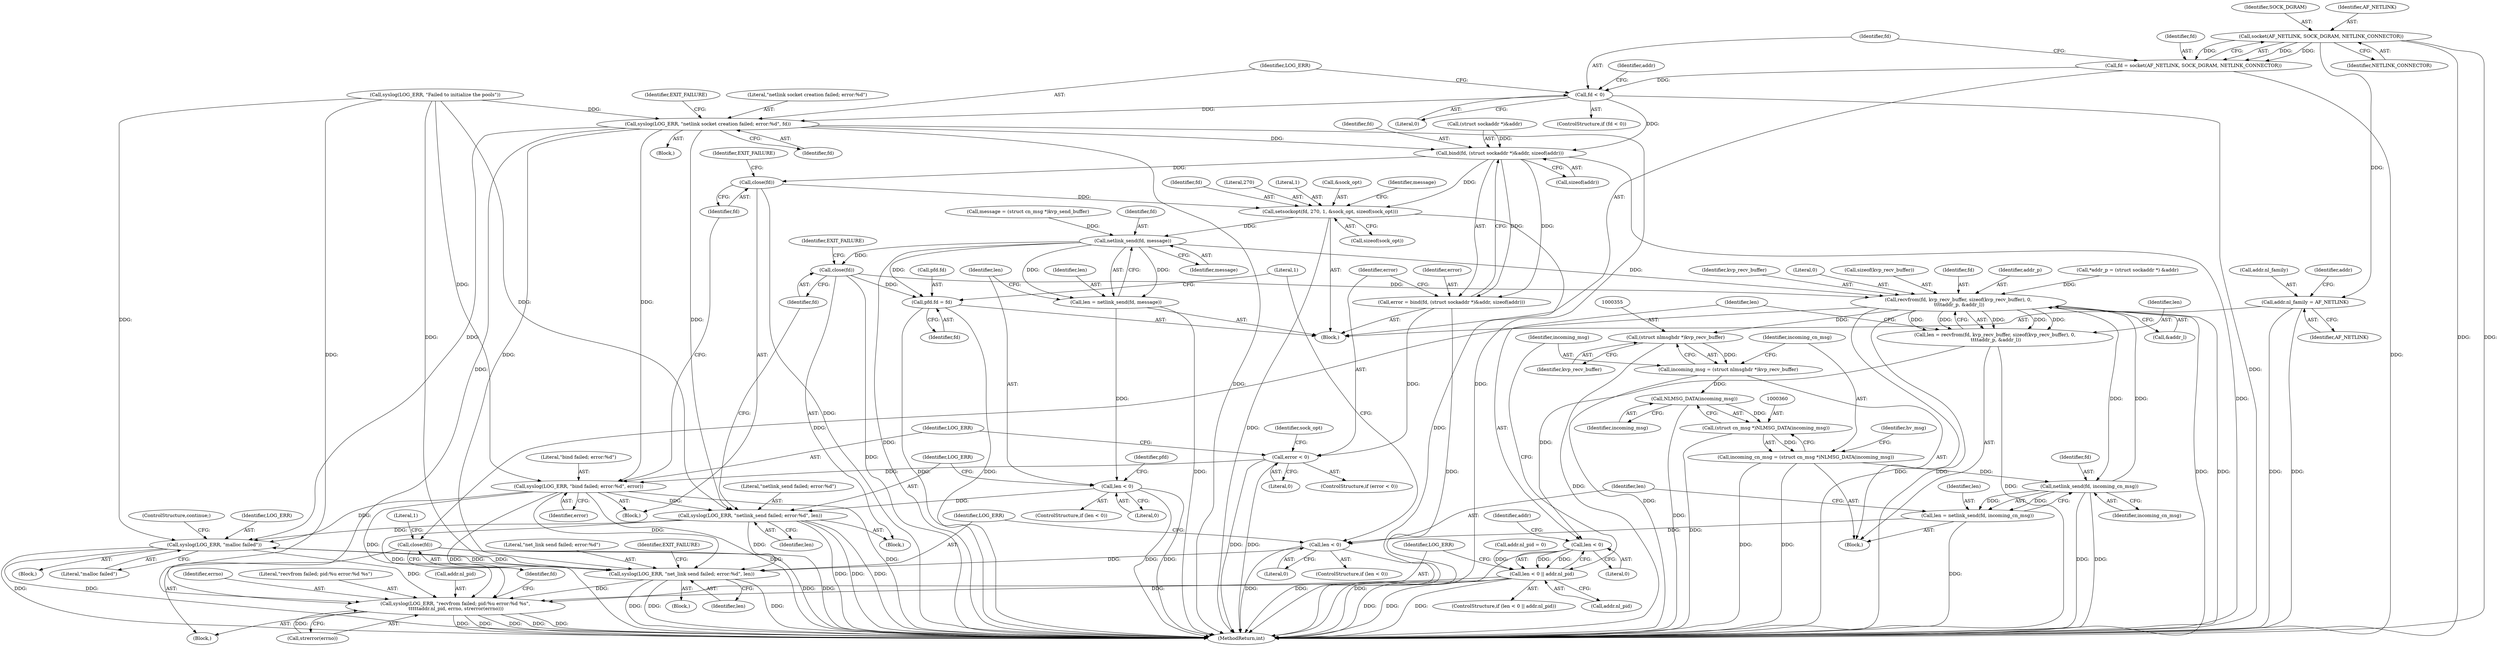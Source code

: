 digraph "0_linux_95a69adab9acfc3981c504737a2b6578e4d846ef@API" {
"1000149" [label="(Call,socket(AF_NETLINK, SOCK_DGRAM, NETLINK_CONNECTOR))"];
"1000147" [label="(Call,fd = socket(AF_NETLINK, SOCK_DGRAM, NETLINK_CONNECTOR))"];
"1000154" [label="(Call,fd < 0)"];
"1000158" [label="(Call,syslog(LOG_ERR, \"netlink socket creation failed; error:%d\", fd))"];
"1000186" [label="(Call,bind(fd, (struct sockaddr *)&addr, sizeof(addr)))"];
"1000184" [label="(Call,error = bind(fd, (struct sockaddr *)&addr, sizeof(addr)))"];
"1000195" [label="(Call,error < 0)"];
"1000199" [label="(Call,syslog(LOG_ERR, \"bind failed; error:%d\", error))"];
"1000274" [label="(Call,syslog(LOG_ERR, \"netlink_send failed; error:%d\", len))"];
"1000338" [label="(Call,syslog(LOG_ERR, \"recvfrom failed; pid:%u error:%d %s\",\n \t\t\t\t\taddr.nl_pid, errno, strerror(errno)))"];
"1000429" [label="(Call,syslog(LOG_ERR, \"malloc failed\"))"];
"1000862" [label="(Call,syslog(LOG_ERR, \"net_link send failed; error:%d\", len))"];
"1000203" [label="(Call,close(fd))"];
"1000212" [label="(Call,setsockopt(fd, 270, 1, &sock_opt, sizeof(sock_opt)))"];
"1000266" [label="(Call,netlink_send(fd, message))"];
"1000264" [label="(Call,len = netlink_send(fd, message))"];
"1000270" [label="(Call,len < 0)"];
"1000278" [label="(Call,close(fd))"];
"1000282" [label="(Call,pfd.fd = fd)"];
"1000320" [label="(Call,recvfrom(fd, kvp_recv_buffer, sizeof(kvp_recv_buffer), 0,\n \t\t\t\taddr_p, &addr_l))"];
"1000318" [label="(Call,len = recvfrom(fd, kvp_recv_buffer, sizeof(kvp_recv_buffer), 0,\n \t\t\t\taddr_p, &addr_l))"];
"1000331" [label="(Call,len < 0)"];
"1000330" [label="(Call,len < 0 || addr.nl_pid)"];
"1000347" [label="(Call,close(fd))"];
"1000354" [label="(Call,(struct nlmsghdr *)kvp_recv_buffer)"];
"1000352" [label="(Call,incoming_msg = (struct nlmsghdr *)kvp_recv_buffer)"];
"1000361" [label="(Call,NLMSG_DATA(incoming_msg))"];
"1000359" [label="(Call,(struct cn_msg *)NLMSG_DATA(incoming_msg))"];
"1000357" [label="(Call,incoming_cn_msg = (struct cn_msg *)NLMSG_DATA(incoming_msg))"];
"1000854" [label="(Call,netlink_send(fd, incoming_cn_msg))"];
"1000852" [label="(Call,len = netlink_send(fd, incoming_cn_msg))"];
"1000858" [label="(Call,len < 0)"];
"1000164" [label="(Call,addr.nl_family = AF_NETLINK)"];
"1000353" [label="(Identifier,incoming_msg)"];
"1000195" [label="(Call,error < 0)"];
"1000202" [label="(Identifier,error)"];
"1000267" [label="(Identifier,fd)"];
"1000200" [label="(Identifier,LOG_ERR)"];
"1000164" [label="(Call,addr.nl_family = AF_NETLINK)"];
"1000278" [label="(Call,close(fd))"];
"1000166" [label="(Identifier,addr)"];
"1000354" [label="(Call,(struct nlmsghdr *)kvp_recv_buffer)"];
"1000187" [label="(Identifier,fd)"];
"1000432" [label="(ControlStructure,continue;)"];
"1000281" [label="(Identifier,EXIT_FAILURE)"];
"1000214" [label="(Literal,270)"];
"1000868" [label="(MethodReturn,int)"];
"1000270" [label="(Call,len < 0)"];
"1000220" [label="(Call,message = (struct cn_msg *)kvp_send_buffer)"];
"1000265" [label="(Identifier,len)"];
"1000155" [label="(Identifier,fd)"];
"1000203" [label="(Call,close(fd))"];
"1000861" [label="(Block,)"];
"1000867" [label="(Identifier,EXIT_FAILURE)"];
"1000335" [label="(Identifier,addr)"];
"1000322" [label="(Identifier,kvp_recv_buffer)"];
"1000279" [label="(Identifier,fd)"];
"1000339" [label="(Identifier,LOG_ERR)"];
"1000318" [label="(Call,len = recvfrom(fd, kvp_recv_buffer, sizeof(kvp_recv_buffer), 0,\n \t\t\t\taddr_p, &addr_l))"];
"1000268" [label="(Identifier,message)"];
"1000864" [label="(Literal,\"net_link send failed; error:%d\")"];
"1000341" [label="(Call,addr.nl_pid)"];
"1000852" [label="(Call,len = netlink_send(fd, incoming_cn_msg))"];
"1000198" [label="(Block,)"];
"1000160" [label="(Literal,\"netlink socket creation failed; error:%d\")"];
"1000186" [label="(Call,bind(fd, (struct sockaddr *)&addr, sizeof(addr)))"];
"1000197" [label="(Literal,0)"];
"1000337" [label="(Block,)"];
"1000152" [label="(Identifier,NETLINK_CONNECTOR)"];
"1000325" [label="(Literal,0)"];
"1000272" [label="(Literal,0)"];
"1000156" [label="(Literal,0)"];
"1000334" [label="(Call,addr.nl_pid)"];
"1000212" [label="(Call,setsockopt(fd, 270, 1, &sock_opt, sizeof(sock_opt)))"];
"1000165" [label="(Call,addr.nl_family)"];
"1000192" [label="(Call,sizeof(addr))"];
"1000218" [label="(Call,sizeof(sock_opt))"];
"1000330" [label="(Call,len < 0 || addr.nl_pid)"];
"1000194" [label="(ControlStructure,if (error < 0))"];
"1000430" [label="(Identifier,LOG_ERR)"];
"1000215" [label="(Literal,1)"];
"1000289" [label="(Block,)"];
"1000159" [label="(Identifier,LOG_ERR)"];
"1000283" [label="(Call,pfd.fd)"];
"1000345" [label="(Call,strerror(errno))"];
"1000344" [label="(Identifier,errno)"];
"1000347" [label="(Call,close(fd))"];
"1000151" [label="(Identifier,SOCK_DGRAM)"];
"1000288" [label="(Literal,1)"];
"1000320" [label="(Call,recvfrom(fd, kvp_recv_buffer, sizeof(kvp_recv_buffer), 0,\n \t\t\t\taddr_p, &addr_l))"];
"1000274" [label="(Call,syslog(LOG_ERR, \"netlink_send failed; error:%d\", len))"];
"1000277" [label="(Identifier,len)"];
"1000157" [label="(Block,)"];
"1000856" [label="(Identifier,incoming_cn_msg)"];
"1000171" [label="(Identifier,addr)"];
"1000150" [label="(Identifier,AF_NETLINK)"];
"1000276" [label="(Literal,\"netlink_send failed; error:%d\")"];
"1000429" [label="(Call,syslog(LOG_ERR, \"malloc failed\"))"];
"1000348" [label="(Identifier,fd)"];
"1000201" [label="(Literal,\"bind failed; error:%d\")"];
"1000196" [label="(Identifier,error)"];
"1000204" [label="(Identifier,fd)"];
"1000858" [label="(Call,len < 0)"];
"1000323" [label="(Call,sizeof(kvp_recv_buffer))"];
"1000174" [label="(Call,addr.nl_pid = 0)"];
"1000327" [label="(Call,&addr_l)"];
"1000206" [label="(Identifier,EXIT_FAILURE)"];
"1000359" [label="(Call,(struct cn_msg *)NLMSG_DATA(incoming_msg))"];
"1000188" [label="(Call,(struct sockaddr *)&addr)"];
"1000860" [label="(Literal,0)"];
"1000184" [label="(Call,error = bind(fd, (struct sockaddr *)&addr, sizeof(addr)))"];
"1000110" [label="(Block,)"];
"1000148" [label="(Identifier,fd)"];
"1000351" [label="(Literal,1)"];
"1000361" [label="(Call,NLMSG_DATA(incoming_msg))"];
"1000271" [label="(Identifier,len)"];
"1000364" [label="(Identifier,hv_msg)"];
"1000269" [label="(ControlStructure,if (len < 0))"];
"1000428" [label="(Block,)"];
"1000158" [label="(Call,syslog(LOG_ERR, \"netlink socket creation failed; error:%d\", fd))"];
"1000859" [label="(Identifier,len)"];
"1000321" [label="(Identifier,fd)"];
"1000333" [label="(Literal,0)"];
"1000199" [label="(Call,syslog(LOG_ERR, \"bind failed; error:%d\", error))"];
"1000862" [label="(Call,syslog(LOG_ERR, \"net_link send failed; error:%d\", len))"];
"1000286" [label="(Identifier,fd)"];
"1000319" [label="(Identifier,len)"];
"1000326" [label="(Identifier,addr_p)"];
"1000331" [label="(Call,len < 0)"];
"1000357" [label="(Call,incoming_cn_msg = (struct cn_msg *)NLMSG_DATA(incoming_msg))"];
"1000284" [label="(Identifier,pfd)"];
"1000352" [label="(Call,incoming_msg = (struct nlmsghdr *)kvp_recv_buffer)"];
"1000161" [label="(Identifier,fd)"];
"1000863" [label="(Identifier,LOG_ERR)"];
"1000853" [label="(Identifier,len)"];
"1000216" [label="(Call,&sock_opt)"];
"1000865" [label="(Identifier,len)"];
"1000163" [label="(Identifier,EXIT_FAILURE)"];
"1000273" [label="(Block,)"];
"1000275" [label="(Identifier,LOG_ERR)"];
"1000266" [label="(Call,netlink_send(fd, message))"];
"1000291" [label="(Call,*addr_p = (struct sockaddr *) &addr)"];
"1000221" [label="(Identifier,message)"];
"1000142" [label="(Call,syslog(LOG_ERR, \"Failed to initialize the pools\"))"];
"1000153" [label="(ControlStructure,if (fd < 0))"];
"1000208" [label="(Identifier,sock_opt)"];
"1000340" [label="(Literal,\"recvfrom failed; pid:%u error:%d %s\")"];
"1000855" [label="(Identifier,fd)"];
"1000338" [label="(Call,syslog(LOG_ERR, \"recvfrom failed; pid:%u error:%d %s\",\n \t\t\t\t\taddr.nl_pid, errno, strerror(errno)))"];
"1000857" [label="(ControlStructure,if (len < 0))"];
"1000358" [label="(Identifier,incoming_cn_msg)"];
"1000362" [label="(Identifier,incoming_msg)"];
"1000213" [label="(Identifier,fd)"];
"1000329" [label="(ControlStructure,if (len < 0 || addr.nl_pid))"];
"1000332" [label="(Identifier,len)"];
"1000282" [label="(Call,pfd.fd = fd)"];
"1000431" [label="(Literal,\"malloc failed\")"];
"1000168" [label="(Identifier,AF_NETLINK)"];
"1000185" [label="(Identifier,error)"];
"1000154" [label="(Call,fd < 0)"];
"1000264" [label="(Call,len = netlink_send(fd, message))"];
"1000854" [label="(Call,netlink_send(fd, incoming_cn_msg))"];
"1000149" [label="(Call,socket(AF_NETLINK, SOCK_DGRAM, NETLINK_CONNECTOR))"];
"1000356" [label="(Identifier,kvp_recv_buffer)"];
"1000147" [label="(Call,fd = socket(AF_NETLINK, SOCK_DGRAM, NETLINK_CONNECTOR))"];
"1000149" -> "1000147"  [label="AST: "];
"1000149" -> "1000152"  [label="CFG: "];
"1000150" -> "1000149"  [label="AST: "];
"1000151" -> "1000149"  [label="AST: "];
"1000152" -> "1000149"  [label="AST: "];
"1000147" -> "1000149"  [label="CFG: "];
"1000149" -> "1000868"  [label="DDG: "];
"1000149" -> "1000868"  [label="DDG: "];
"1000149" -> "1000147"  [label="DDG: "];
"1000149" -> "1000147"  [label="DDG: "];
"1000149" -> "1000147"  [label="DDG: "];
"1000149" -> "1000164"  [label="DDG: "];
"1000147" -> "1000110"  [label="AST: "];
"1000148" -> "1000147"  [label="AST: "];
"1000155" -> "1000147"  [label="CFG: "];
"1000147" -> "1000868"  [label="DDG: "];
"1000147" -> "1000154"  [label="DDG: "];
"1000154" -> "1000153"  [label="AST: "];
"1000154" -> "1000156"  [label="CFG: "];
"1000155" -> "1000154"  [label="AST: "];
"1000156" -> "1000154"  [label="AST: "];
"1000159" -> "1000154"  [label="CFG: "];
"1000166" -> "1000154"  [label="CFG: "];
"1000154" -> "1000868"  [label="DDG: "];
"1000154" -> "1000158"  [label="DDG: "];
"1000154" -> "1000186"  [label="DDG: "];
"1000158" -> "1000157"  [label="AST: "];
"1000158" -> "1000161"  [label="CFG: "];
"1000159" -> "1000158"  [label="AST: "];
"1000160" -> "1000158"  [label="AST: "];
"1000161" -> "1000158"  [label="AST: "];
"1000163" -> "1000158"  [label="CFG: "];
"1000158" -> "1000868"  [label="DDG: "];
"1000158" -> "1000868"  [label="DDG: "];
"1000142" -> "1000158"  [label="DDG: "];
"1000158" -> "1000186"  [label="DDG: "];
"1000158" -> "1000199"  [label="DDG: "];
"1000158" -> "1000274"  [label="DDG: "];
"1000158" -> "1000338"  [label="DDG: "];
"1000158" -> "1000429"  [label="DDG: "];
"1000158" -> "1000862"  [label="DDG: "];
"1000186" -> "1000184"  [label="AST: "];
"1000186" -> "1000192"  [label="CFG: "];
"1000187" -> "1000186"  [label="AST: "];
"1000188" -> "1000186"  [label="AST: "];
"1000192" -> "1000186"  [label="AST: "];
"1000184" -> "1000186"  [label="CFG: "];
"1000186" -> "1000868"  [label="DDG: "];
"1000186" -> "1000184"  [label="DDG: "];
"1000186" -> "1000184"  [label="DDG: "];
"1000188" -> "1000186"  [label="DDG: "];
"1000186" -> "1000203"  [label="DDG: "];
"1000186" -> "1000212"  [label="DDG: "];
"1000184" -> "1000110"  [label="AST: "];
"1000185" -> "1000184"  [label="AST: "];
"1000196" -> "1000184"  [label="CFG: "];
"1000184" -> "1000868"  [label="DDG: "];
"1000184" -> "1000195"  [label="DDG: "];
"1000195" -> "1000194"  [label="AST: "];
"1000195" -> "1000197"  [label="CFG: "];
"1000196" -> "1000195"  [label="AST: "];
"1000197" -> "1000195"  [label="AST: "];
"1000200" -> "1000195"  [label="CFG: "];
"1000208" -> "1000195"  [label="CFG: "];
"1000195" -> "1000868"  [label="DDG: "];
"1000195" -> "1000868"  [label="DDG: "];
"1000195" -> "1000199"  [label="DDG: "];
"1000199" -> "1000198"  [label="AST: "];
"1000199" -> "1000202"  [label="CFG: "];
"1000200" -> "1000199"  [label="AST: "];
"1000201" -> "1000199"  [label="AST: "];
"1000202" -> "1000199"  [label="AST: "];
"1000204" -> "1000199"  [label="CFG: "];
"1000199" -> "1000868"  [label="DDG: "];
"1000199" -> "1000868"  [label="DDG: "];
"1000199" -> "1000868"  [label="DDG: "];
"1000142" -> "1000199"  [label="DDG: "];
"1000199" -> "1000274"  [label="DDG: "];
"1000199" -> "1000338"  [label="DDG: "];
"1000199" -> "1000429"  [label="DDG: "];
"1000199" -> "1000862"  [label="DDG: "];
"1000274" -> "1000273"  [label="AST: "];
"1000274" -> "1000277"  [label="CFG: "];
"1000275" -> "1000274"  [label="AST: "];
"1000276" -> "1000274"  [label="AST: "];
"1000277" -> "1000274"  [label="AST: "];
"1000279" -> "1000274"  [label="CFG: "];
"1000274" -> "1000868"  [label="DDG: "];
"1000274" -> "1000868"  [label="DDG: "];
"1000274" -> "1000868"  [label="DDG: "];
"1000142" -> "1000274"  [label="DDG: "];
"1000270" -> "1000274"  [label="DDG: "];
"1000274" -> "1000338"  [label="DDG: "];
"1000274" -> "1000429"  [label="DDG: "];
"1000274" -> "1000862"  [label="DDG: "];
"1000338" -> "1000337"  [label="AST: "];
"1000338" -> "1000345"  [label="CFG: "];
"1000339" -> "1000338"  [label="AST: "];
"1000340" -> "1000338"  [label="AST: "];
"1000341" -> "1000338"  [label="AST: "];
"1000344" -> "1000338"  [label="AST: "];
"1000345" -> "1000338"  [label="AST: "];
"1000348" -> "1000338"  [label="CFG: "];
"1000338" -> "1000868"  [label="DDG: "];
"1000338" -> "1000868"  [label="DDG: "];
"1000338" -> "1000868"  [label="DDG: "];
"1000338" -> "1000868"  [label="DDG: "];
"1000338" -> "1000868"  [label="DDG: "];
"1000862" -> "1000338"  [label="DDG: "];
"1000142" -> "1000338"  [label="DDG: "];
"1000429" -> "1000338"  [label="DDG: "];
"1000330" -> "1000338"  [label="DDG: "];
"1000345" -> "1000338"  [label="DDG: "];
"1000429" -> "1000428"  [label="AST: "];
"1000429" -> "1000431"  [label="CFG: "];
"1000430" -> "1000429"  [label="AST: "];
"1000431" -> "1000429"  [label="AST: "];
"1000432" -> "1000429"  [label="CFG: "];
"1000429" -> "1000868"  [label="DDG: "];
"1000429" -> "1000868"  [label="DDG: "];
"1000862" -> "1000429"  [label="DDG: "];
"1000142" -> "1000429"  [label="DDG: "];
"1000429" -> "1000862"  [label="DDG: "];
"1000862" -> "1000861"  [label="AST: "];
"1000862" -> "1000865"  [label="CFG: "];
"1000863" -> "1000862"  [label="AST: "];
"1000864" -> "1000862"  [label="AST: "];
"1000865" -> "1000862"  [label="AST: "];
"1000867" -> "1000862"  [label="CFG: "];
"1000862" -> "1000868"  [label="DDG: "];
"1000862" -> "1000868"  [label="DDG: "];
"1000862" -> "1000868"  [label="DDG: "];
"1000142" -> "1000862"  [label="DDG: "];
"1000858" -> "1000862"  [label="DDG: "];
"1000203" -> "1000198"  [label="AST: "];
"1000203" -> "1000204"  [label="CFG: "];
"1000204" -> "1000203"  [label="AST: "];
"1000206" -> "1000203"  [label="CFG: "];
"1000203" -> "1000868"  [label="DDG: "];
"1000203" -> "1000212"  [label="DDG: "];
"1000212" -> "1000110"  [label="AST: "];
"1000212" -> "1000218"  [label="CFG: "];
"1000213" -> "1000212"  [label="AST: "];
"1000214" -> "1000212"  [label="AST: "];
"1000215" -> "1000212"  [label="AST: "];
"1000216" -> "1000212"  [label="AST: "];
"1000218" -> "1000212"  [label="AST: "];
"1000221" -> "1000212"  [label="CFG: "];
"1000212" -> "1000868"  [label="DDG: "];
"1000212" -> "1000868"  [label="DDG: "];
"1000212" -> "1000266"  [label="DDG: "];
"1000266" -> "1000264"  [label="AST: "];
"1000266" -> "1000268"  [label="CFG: "];
"1000267" -> "1000266"  [label="AST: "];
"1000268" -> "1000266"  [label="AST: "];
"1000264" -> "1000266"  [label="CFG: "];
"1000266" -> "1000868"  [label="DDG: "];
"1000266" -> "1000264"  [label="DDG: "];
"1000266" -> "1000264"  [label="DDG: "];
"1000220" -> "1000266"  [label="DDG: "];
"1000266" -> "1000278"  [label="DDG: "];
"1000266" -> "1000282"  [label="DDG: "];
"1000266" -> "1000320"  [label="DDG: "];
"1000264" -> "1000110"  [label="AST: "];
"1000265" -> "1000264"  [label="AST: "];
"1000271" -> "1000264"  [label="CFG: "];
"1000264" -> "1000868"  [label="DDG: "];
"1000264" -> "1000270"  [label="DDG: "];
"1000270" -> "1000269"  [label="AST: "];
"1000270" -> "1000272"  [label="CFG: "];
"1000271" -> "1000270"  [label="AST: "];
"1000272" -> "1000270"  [label="AST: "];
"1000275" -> "1000270"  [label="CFG: "];
"1000284" -> "1000270"  [label="CFG: "];
"1000270" -> "1000868"  [label="DDG: "];
"1000270" -> "1000868"  [label="DDG: "];
"1000278" -> "1000273"  [label="AST: "];
"1000278" -> "1000279"  [label="CFG: "];
"1000279" -> "1000278"  [label="AST: "];
"1000281" -> "1000278"  [label="CFG: "];
"1000278" -> "1000868"  [label="DDG: "];
"1000278" -> "1000282"  [label="DDG: "];
"1000278" -> "1000320"  [label="DDG: "];
"1000282" -> "1000110"  [label="AST: "];
"1000282" -> "1000286"  [label="CFG: "];
"1000283" -> "1000282"  [label="AST: "];
"1000286" -> "1000282"  [label="AST: "];
"1000288" -> "1000282"  [label="CFG: "];
"1000282" -> "1000868"  [label="DDG: "];
"1000282" -> "1000868"  [label="DDG: "];
"1000320" -> "1000318"  [label="AST: "];
"1000320" -> "1000327"  [label="CFG: "];
"1000321" -> "1000320"  [label="AST: "];
"1000322" -> "1000320"  [label="AST: "];
"1000323" -> "1000320"  [label="AST: "];
"1000325" -> "1000320"  [label="AST: "];
"1000326" -> "1000320"  [label="AST: "];
"1000327" -> "1000320"  [label="AST: "];
"1000318" -> "1000320"  [label="CFG: "];
"1000320" -> "1000868"  [label="DDG: "];
"1000320" -> "1000868"  [label="DDG: "];
"1000320" -> "1000868"  [label="DDG: "];
"1000320" -> "1000868"  [label="DDG: "];
"1000320" -> "1000318"  [label="DDG: "];
"1000320" -> "1000318"  [label="DDG: "];
"1000320" -> "1000318"  [label="DDG: "];
"1000320" -> "1000318"  [label="DDG: "];
"1000320" -> "1000318"  [label="DDG: "];
"1000854" -> "1000320"  [label="DDG: "];
"1000291" -> "1000320"  [label="DDG: "];
"1000320" -> "1000347"  [label="DDG: "];
"1000320" -> "1000354"  [label="DDG: "];
"1000320" -> "1000854"  [label="DDG: "];
"1000318" -> "1000289"  [label="AST: "];
"1000319" -> "1000318"  [label="AST: "];
"1000332" -> "1000318"  [label="CFG: "];
"1000318" -> "1000868"  [label="DDG: "];
"1000318" -> "1000331"  [label="DDG: "];
"1000331" -> "1000330"  [label="AST: "];
"1000331" -> "1000333"  [label="CFG: "];
"1000332" -> "1000331"  [label="AST: "];
"1000333" -> "1000331"  [label="AST: "];
"1000335" -> "1000331"  [label="CFG: "];
"1000330" -> "1000331"  [label="CFG: "];
"1000331" -> "1000868"  [label="DDG: "];
"1000331" -> "1000330"  [label="DDG: "];
"1000331" -> "1000330"  [label="DDG: "];
"1000330" -> "1000329"  [label="AST: "];
"1000330" -> "1000334"  [label="CFG: "];
"1000334" -> "1000330"  [label="AST: "];
"1000339" -> "1000330"  [label="CFG: "];
"1000353" -> "1000330"  [label="CFG: "];
"1000330" -> "1000868"  [label="DDG: "];
"1000330" -> "1000868"  [label="DDG: "];
"1000330" -> "1000868"  [label="DDG: "];
"1000174" -> "1000330"  [label="DDG: "];
"1000347" -> "1000337"  [label="AST: "];
"1000347" -> "1000348"  [label="CFG: "];
"1000348" -> "1000347"  [label="AST: "];
"1000351" -> "1000347"  [label="CFG: "];
"1000347" -> "1000868"  [label="DDG: "];
"1000347" -> "1000868"  [label="DDG: "];
"1000354" -> "1000352"  [label="AST: "];
"1000354" -> "1000356"  [label="CFG: "];
"1000355" -> "1000354"  [label="AST: "];
"1000356" -> "1000354"  [label="AST: "];
"1000352" -> "1000354"  [label="CFG: "];
"1000354" -> "1000868"  [label="DDG: "];
"1000354" -> "1000352"  [label="DDG: "];
"1000352" -> "1000289"  [label="AST: "];
"1000353" -> "1000352"  [label="AST: "];
"1000358" -> "1000352"  [label="CFG: "];
"1000352" -> "1000868"  [label="DDG: "];
"1000352" -> "1000361"  [label="DDG: "];
"1000361" -> "1000359"  [label="AST: "];
"1000361" -> "1000362"  [label="CFG: "];
"1000362" -> "1000361"  [label="AST: "];
"1000359" -> "1000361"  [label="CFG: "];
"1000361" -> "1000868"  [label="DDG: "];
"1000361" -> "1000359"  [label="DDG: "];
"1000359" -> "1000357"  [label="AST: "];
"1000360" -> "1000359"  [label="AST: "];
"1000357" -> "1000359"  [label="CFG: "];
"1000359" -> "1000868"  [label="DDG: "];
"1000359" -> "1000357"  [label="DDG: "];
"1000357" -> "1000289"  [label="AST: "];
"1000358" -> "1000357"  [label="AST: "];
"1000364" -> "1000357"  [label="CFG: "];
"1000357" -> "1000868"  [label="DDG: "];
"1000357" -> "1000868"  [label="DDG: "];
"1000357" -> "1000854"  [label="DDG: "];
"1000854" -> "1000852"  [label="AST: "];
"1000854" -> "1000856"  [label="CFG: "];
"1000855" -> "1000854"  [label="AST: "];
"1000856" -> "1000854"  [label="AST: "];
"1000852" -> "1000854"  [label="CFG: "];
"1000854" -> "1000868"  [label="DDG: "];
"1000854" -> "1000868"  [label="DDG: "];
"1000854" -> "1000852"  [label="DDG: "];
"1000854" -> "1000852"  [label="DDG: "];
"1000852" -> "1000289"  [label="AST: "];
"1000853" -> "1000852"  [label="AST: "];
"1000859" -> "1000852"  [label="CFG: "];
"1000852" -> "1000868"  [label="DDG: "];
"1000852" -> "1000858"  [label="DDG: "];
"1000858" -> "1000857"  [label="AST: "];
"1000858" -> "1000860"  [label="CFG: "];
"1000859" -> "1000858"  [label="AST: "];
"1000860" -> "1000858"  [label="AST: "];
"1000288" -> "1000858"  [label="CFG: "];
"1000863" -> "1000858"  [label="CFG: "];
"1000858" -> "1000868"  [label="DDG: "];
"1000858" -> "1000868"  [label="DDG: "];
"1000164" -> "1000110"  [label="AST: "];
"1000164" -> "1000168"  [label="CFG: "];
"1000165" -> "1000164"  [label="AST: "];
"1000168" -> "1000164"  [label="AST: "];
"1000171" -> "1000164"  [label="CFG: "];
"1000164" -> "1000868"  [label="DDG: "];
"1000164" -> "1000868"  [label="DDG: "];
}
